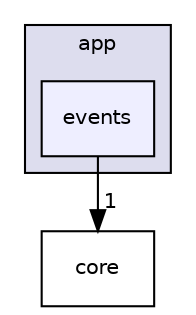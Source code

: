 digraph "/home/travis/build/tobanteAudio/moci/moci/moci/app/events" {
  compound=true
  node [ fontsize="10", fontname="Helvetica"];
  edge [ labelfontsize="10", labelfontname="Helvetica"];
  subgraph clusterdir_6931d1861614ee5fd1016491d440b476 {
    graph [ bgcolor="#ddddee", pencolor="black", label="app" fontname="Helvetica", fontsize="10", URL="dir_6931d1861614ee5fd1016491d440b476.html"]
  dir_f23569d49b8b62a5e05910192cfe04a0 [shape=box, label="events", style="filled", fillcolor="#eeeeff", pencolor="black", URL="dir_f23569d49b8b62a5e05910192cfe04a0.html"];
  }
  dir_a5d68fd60807d249c924c5f8088b8941 [shape=box label="core" URL="dir_a5d68fd60807d249c924c5f8088b8941.html"];
  dir_f23569d49b8b62a5e05910192cfe04a0->dir_a5d68fd60807d249c924c5f8088b8941 [headlabel="1", labeldistance=1.5 headhref="dir_000003_000005.html"];
}
